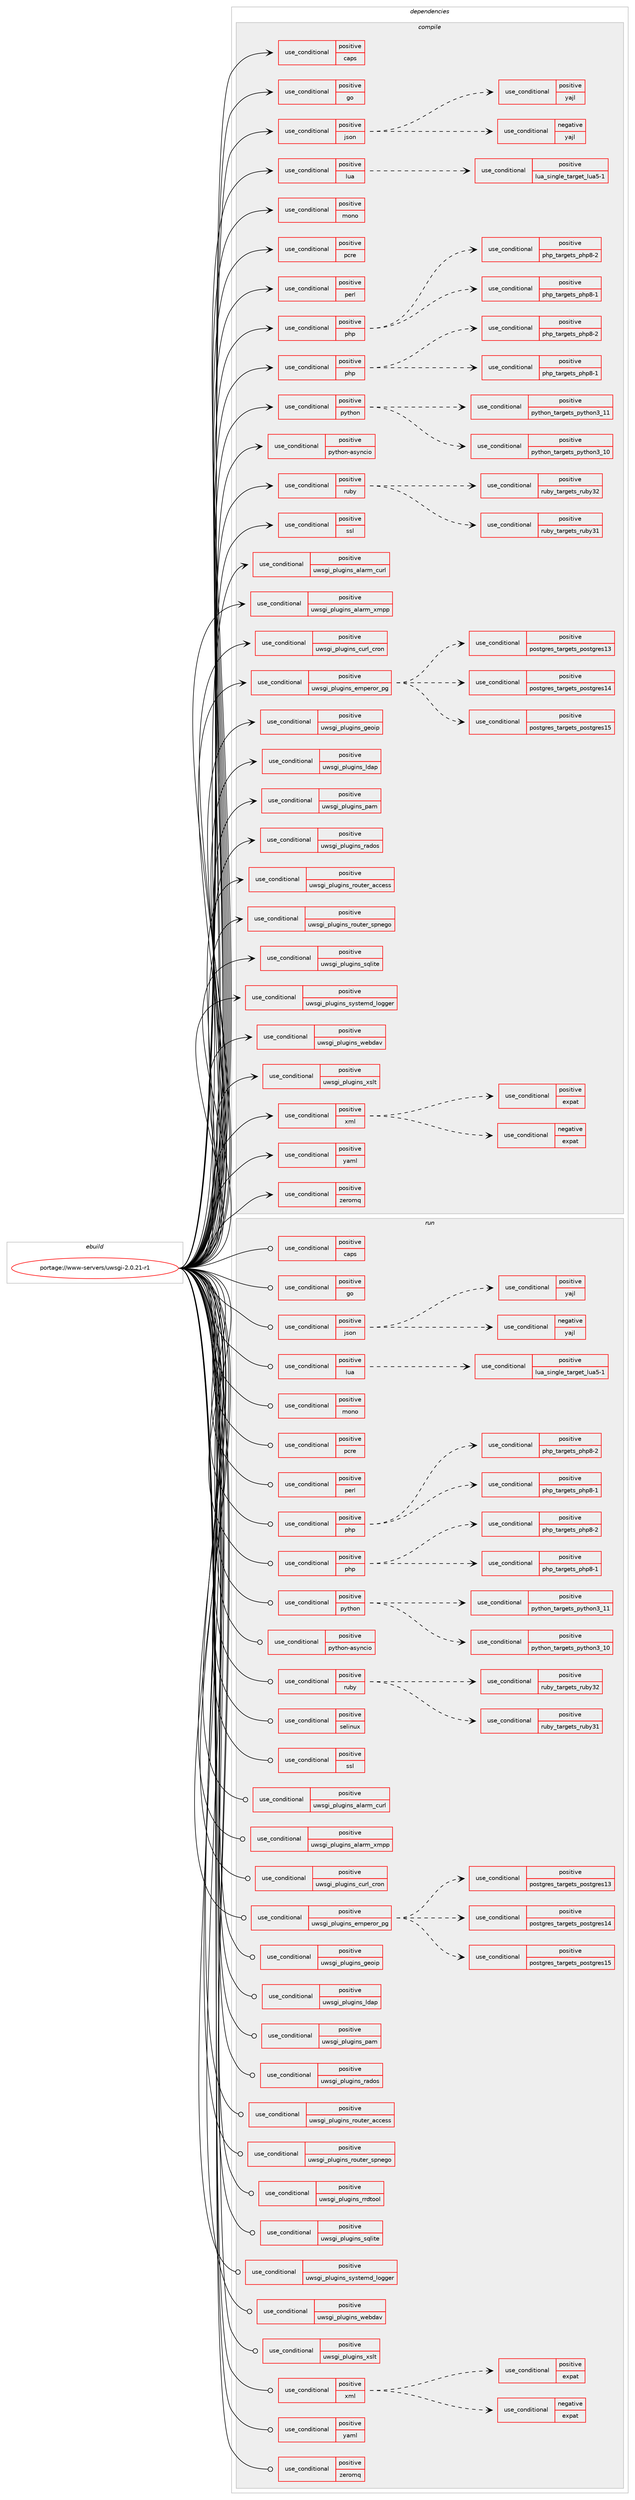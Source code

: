 digraph prolog {

# *************
# Graph options
# *************

newrank=true;
concentrate=true;
compound=true;
graph [rankdir=LR,fontname=Helvetica,fontsize=10,ranksep=1.5];#, ranksep=2.5, nodesep=0.2];
edge  [arrowhead=vee];
node  [fontname=Helvetica,fontsize=10];

# **********
# The ebuild
# **********

subgraph cluster_leftcol {
color=gray;
rank=same;
label=<<i>ebuild</i>>;
id [label="portage://www-servers/uwsgi-2.0.21-r1", color=red, width=4, href="../www-servers/uwsgi-2.0.21-r1.svg"];
}

# ****************
# The dependencies
# ****************

subgraph cluster_midcol {
color=gray;
label=<<i>dependencies</i>>;
subgraph cluster_compile {
fillcolor="#eeeeee";
style=filled;
label=<<i>compile</i>>;
subgraph cond12324 {
dependency17837 [label=<<TABLE BORDER="0" CELLBORDER="1" CELLSPACING="0" CELLPADDING="4"><TR><TD ROWSPAN="3" CELLPADDING="10">use_conditional</TD></TR><TR><TD>positive</TD></TR><TR><TD>caps</TD></TR></TABLE>>, shape=none, color=red];
# *** BEGIN UNKNOWN DEPENDENCY TYPE (TODO) ***
# dependency17837 -> package_dependency(portage://www-servers/uwsgi-2.0.21-r1,install,no,sys-libs,libcap,none,[,,],[],[])
# *** END UNKNOWN DEPENDENCY TYPE (TODO) ***

}
id:e -> dependency17837:w [weight=20,style="solid",arrowhead="vee"];
subgraph cond12325 {
dependency17838 [label=<<TABLE BORDER="0" CELLBORDER="1" CELLSPACING="0" CELLPADDING="4"><TR><TD ROWSPAN="3" CELLPADDING="10">use_conditional</TD></TR><TR><TD>positive</TD></TR><TR><TD>go</TD></TR></TABLE>>, shape=none, color=red];
# *** BEGIN UNKNOWN DEPENDENCY TYPE (TODO) ***
# dependency17838 -> package_dependency(portage://www-servers/uwsgi-2.0.21-r1,install,no,sys-devel,gcc,none,[,,],any_same_slot,[use(enable(go),none)])
# *** END UNKNOWN DEPENDENCY TYPE (TODO) ***

}
id:e -> dependency17838:w [weight=20,style="solid",arrowhead="vee"];
subgraph cond12326 {
dependency17839 [label=<<TABLE BORDER="0" CELLBORDER="1" CELLSPACING="0" CELLPADDING="4"><TR><TD ROWSPAN="3" CELLPADDING="10">use_conditional</TD></TR><TR><TD>positive</TD></TR><TR><TD>json</TD></TR></TABLE>>, shape=none, color=red];
subgraph cond12327 {
dependency17840 [label=<<TABLE BORDER="0" CELLBORDER="1" CELLSPACING="0" CELLPADDING="4"><TR><TD ROWSPAN="3" CELLPADDING="10">use_conditional</TD></TR><TR><TD>negative</TD></TR><TR><TD>yajl</TD></TR></TABLE>>, shape=none, color=red];
# *** BEGIN UNKNOWN DEPENDENCY TYPE (TODO) ***
# dependency17840 -> package_dependency(portage://www-servers/uwsgi-2.0.21-r1,install,no,dev-libs,jansson,none,[,,],any_same_slot,[])
# *** END UNKNOWN DEPENDENCY TYPE (TODO) ***

}
dependency17839:e -> dependency17840:w [weight=20,style="dashed",arrowhead="vee"];
subgraph cond12328 {
dependency17841 [label=<<TABLE BORDER="0" CELLBORDER="1" CELLSPACING="0" CELLPADDING="4"><TR><TD ROWSPAN="3" CELLPADDING="10">use_conditional</TD></TR><TR><TD>positive</TD></TR><TR><TD>yajl</TD></TR></TABLE>>, shape=none, color=red];
# *** BEGIN UNKNOWN DEPENDENCY TYPE (TODO) ***
# dependency17841 -> package_dependency(portage://www-servers/uwsgi-2.0.21-r1,install,no,dev-libs,yajl,none,[,,],[],[])
# *** END UNKNOWN DEPENDENCY TYPE (TODO) ***

}
dependency17839:e -> dependency17841:w [weight=20,style="dashed",arrowhead="vee"];
}
id:e -> dependency17839:w [weight=20,style="solid",arrowhead="vee"];
subgraph cond12329 {
dependency17842 [label=<<TABLE BORDER="0" CELLBORDER="1" CELLSPACING="0" CELLPADDING="4"><TR><TD ROWSPAN="3" CELLPADDING="10">use_conditional</TD></TR><TR><TD>positive</TD></TR><TR><TD>lua</TD></TR></TABLE>>, shape=none, color=red];
subgraph cond12330 {
dependency17843 [label=<<TABLE BORDER="0" CELLBORDER="1" CELLSPACING="0" CELLPADDING="4"><TR><TD ROWSPAN="3" CELLPADDING="10">use_conditional</TD></TR><TR><TD>positive</TD></TR><TR><TD>lua_single_target_lua5-1</TD></TR></TABLE>>, shape=none, color=red];
# *** BEGIN UNKNOWN DEPENDENCY TYPE (TODO) ***
# dependency17843 -> package_dependency(portage://www-servers/uwsgi-2.0.21-r1,install,no,dev-lang,lua,none,[,,],[slot(5.1)],[])
# *** END UNKNOWN DEPENDENCY TYPE (TODO) ***

}
dependency17842:e -> dependency17843:w [weight=20,style="dashed",arrowhead="vee"];
}
id:e -> dependency17842:w [weight=20,style="solid",arrowhead="vee"];
subgraph cond12331 {
dependency17844 [label=<<TABLE BORDER="0" CELLBORDER="1" CELLSPACING="0" CELLPADDING="4"><TR><TD ROWSPAN="3" CELLPADDING="10">use_conditional</TD></TR><TR><TD>positive</TD></TR><TR><TD>mono</TD></TR></TABLE>>, shape=none, color=red];
# *** BEGIN UNKNOWN DEPENDENCY TYPE (TODO) ***
# dependency17844 -> package_dependency(portage://www-servers/uwsgi-2.0.21-r1,install,no,dev-lang,mono,none,[,,],any_same_slot,[])
# *** END UNKNOWN DEPENDENCY TYPE (TODO) ***

}
id:e -> dependency17844:w [weight=20,style="solid",arrowhead="vee"];
subgraph cond12332 {
dependency17845 [label=<<TABLE BORDER="0" CELLBORDER="1" CELLSPACING="0" CELLPADDING="4"><TR><TD ROWSPAN="3" CELLPADDING="10">use_conditional</TD></TR><TR><TD>positive</TD></TR><TR><TD>pcre</TD></TR></TABLE>>, shape=none, color=red];
# *** BEGIN UNKNOWN DEPENDENCY TYPE (TODO) ***
# dependency17845 -> package_dependency(portage://www-servers/uwsgi-2.0.21-r1,install,no,dev-libs,libpcre,none,[,,],[slot(3)],[])
# *** END UNKNOWN DEPENDENCY TYPE (TODO) ***

}
id:e -> dependency17845:w [weight=20,style="solid",arrowhead="vee"];
subgraph cond12333 {
dependency17846 [label=<<TABLE BORDER="0" CELLBORDER="1" CELLSPACING="0" CELLPADDING="4"><TR><TD ROWSPAN="3" CELLPADDING="10">use_conditional</TD></TR><TR><TD>positive</TD></TR><TR><TD>perl</TD></TR></TABLE>>, shape=none, color=red];
# *** BEGIN UNKNOWN DEPENDENCY TYPE (TODO) ***
# dependency17846 -> package_dependency(portage://www-servers/uwsgi-2.0.21-r1,install,no,dev-lang,perl,none,[,,],any_same_slot,[])
# *** END UNKNOWN DEPENDENCY TYPE (TODO) ***

}
id:e -> dependency17846:w [weight=20,style="solid",arrowhead="vee"];
subgraph cond12334 {
dependency17847 [label=<<TABLE BORDER="0" CELLBORDER="1" CELLSPACING="0" CELLPADDING="4"><TR><TD ROWSPAN="3" CELLPADDING="10">use_conditional</TD></TR><TR><TD>positive</TD></TR><TR><TD>php</TD></TR></TABLE>>, shape=none, color=red];
subgraph cond12335 {
dependency17848 [label=<<TABLE BORDER="0" CELLBORDER="1" CELLSPACING="0" CELLPADDING="4"><TR><TD ROWSPAN="3" CELLPADDING="10">use_conditional</TD></TR><TR><TD>positive</TD></TR><TR><TD>php_targets_php8-1</TD></TR></TABLE>>, shape=none, color=red];
# *** BEGIN UNKNOWN DEPENDENCY TYPE (TODO) ***
# dependency17848 -> package_dependency(portage://www-servers/uwsgi-2.0.21-r1,install,no,dev-lang,php,none,[,,],[slot(8.1)],[])
# *** END UNKNOWN DEPENDENCY TYPE (TODO) ***

}
dependency17847:e -> dependency17848:w [weight=20,style="dashed",arrowhead="vee"];
subgraph cond12336 {
dependency17849 [label=<<TABLE BORDER="0" CELLBORDER="1" CELLSPACING="0" CELLPADDING="4"><TR><TD ROWSPAN="3" CELLPADDING="10">use_conditional</TD></TR><TR><TD>positive</TD></TR><TR><TD>php_targets_php8-2</TD></TR></TABLE>>, shape=none, color=red];
# *** BEGIN UNKNOWN DEPENDENCY TYPE (TODO) ***
# dependency17849 -> package_dependency(portage://www-servers/uwsgi-2.0.21-r1,install,no,dev-lang,php,none,[,,],[slot(8.2)],[])
# *** END UNKNOWN DEPENDENCY TYPE (TODO) ***

}
dependency17847:e -> dependency17849:w [weight=20,style="dashed",arrowhead="vee"];
}
id:e -> dependency17847:w [weight=20,style="solid",arrowhead="vee"];
subgraph cond12337 {
dependency17850 [label=<<TABLE BORDER="0" CELLBORDER="1" CELLSPACING="0" CELLPADDING="4"><TR><TD ROWSPAN="3" CELLPADDING="10">use_conditional</TD></TR><TR><TD>positive</TD></TR><TR><TD>php</TD></TR></TABLE>>, shape=none, color=red];
subgraph cond12338 {
dependency17851 [label=<<TABLE BORDER="0" CELLBORDER="1" CELLSPACING="0" CELLPADDING="4"><TR><TD ROWSPAN="3" CELLPADDING="10">use_conditional</TD></TR><TR><TD>positive</TD></TR><TR><TD>php_targets_php8-1</TD></TR></TABLE>>, shape=none, color=red];
# *** BEGIN UNKNOWN DEPENDENCY TYPE (TODO) ***
# dependency17851 -> package_dependency(portage://www-servers/uwsgi-2.0.21-r1,install,no,dev-lang,php,none,[,,],[slot(8.1)],[use(enable(embed),none)])
# *** END UNKNOWN DEPENDENCY TYPE (TODO) ***

}
dependency17850:e -> dependency17851:w [weight=20,style="dashed",arrowhead="vee"];
subgraph cond12339 {
dependency17852 [label=<<TABLE BORDER="0" CELLBORDER="1" CELLSPACING="0" CELLPADDING="4"><TR><TD ROWSPAN="3" CELLPADDING="10">use_conditional</TD></TR><TR><TD>positive</TD></TR><TR><TD>php_targets_php8-2</TD></TR></TABLE>>, shape=none, color=red];
# *** BEGIN UNKNOWN DEPENDENCY TYPE (TODO) ***
# dependency17852 -> package_dependency(portage://www-servers/uwsgi-2.0.21-r1,install,no,dev-lang,php,none,[,,],[slot(8.2)],[use(enable(embed),none)])
# *** END UNKNOWN DEPENDENCY TYPE (TODO) ***

}
dependency17850:e -> dependency17852:w [weight=20,style="dashed",arrowhead="vee"];
}
id:e -> dependency17850:w [weight=20,style="solid",arrowhead="vee"];
subgraph cond12340 {
dependency17853 [label=<<TABLE BORDER="0" CELLBORDER="1" CELLSPACING="0" CELLPADDING="4"><TR><TD ROWSPAN="3" CELLPADDING="10">use_conditional</TD></TR><TR><TD>positive</TD></TR><TR><TD>python</TD></TR></TABLE>>, shape=none, color=red];
subgraph cond12341 {
dependency17854 [label=<<TABLE BORDER="0" CELLBORDER="1" CELLSPACING="0" CELLPADDING="4"><TR><TD ROWSPAN="3" CELLPADDING="10">use_conditional</TD></TR><TR><TD>positive</TD></TR><TR><TD>python_targets_python3_10</TD></TR></TABLE>>, shape=none, color=red];
# *** BEGIN UNKNOWN DEPENDENCY TYPE (TODO) ***
# dependency17854 -> package_dependency(portage://www-servers/uwsgi-2.0.21-r1,install,no,dev-lang,python,none,[,,],[slot(3.10)],[use(enable(threads),positive)])
# *** END UNKNOWN DEPENDENCY TYPE (TODO) ***

}
dependency17853:e -> dependency17854:w [weight=20,style="dashed",arrowhead="vee"];
subgraph cond12342 {
dependency17855 [label=<<TABLE BORDER="0" CELLBORDER="1" CELLSPACING="0" CELLPADDING="4"><TR><TD ROWSPAN="3" CELLPADDING="10">use_conditional</TD></TR><TR><TD>positive</TD></TR><TR><TD>python_targets_python3_11</TD></TR></TABLE>>, shape=none, color=red];
# *** BEGIN UNKNOWN DEPENDENCY TYPE (TODO) ***
# dependency17855 -> package_dependency(portage://www-servers/uwsgi-2.0.21-r1,install,no,dev-lang,python,none,[,,],[slot(3.11)],[use(enable(threads),positive)])
# *** END UNKNOWN DEPENDENCY TYPE (TODO) ***

}
dependency17853:e -> dependency17855:w [weight=20,style="dashed",arrowhead="vee"];
}
id:e -> dependency17853:w [weight=20,style="solid",arrowhead="vee"];
subgraph cond12343 {
dependency17856 [label=<<TABLE BORDER="0" CELLBORDER="1" CELLSPACING="0" CELLPADDING="4"><TR><TD ROWSPAN="3" CELLPADDING="10">use_conditional</TD></TR><TR><TD>positive</TD></TR><TR><TD>python-asyncio</TD></TR></TABLE>>, shape=none, color=red];
# *** BEGIN UNKNOWN DEPENDENCY TYPE (TODO) ***
# dependency17856 -> package_dependency(portage://www-servers/uwsgi-2.0.21-r1,install,no,dev-python,greenlet,none,[,,],[],[use(optenable(python_targets_python3_10),negative),use(optenable(python_targets_python3_11),negative)])
# *** END UNKNOWN DEPENDENCY TYPE (TODO) ***

}
id:e -> dependency17856:w [weight=20,style="solid",arrowhead="vee"];
subgraph cond12344 {
dependency17857 [label=<<TABLE BORDER="0" CELLBORDER="1" CELLSPACING="0" CELLPADDING="4"><TR><TD ROWSPAN="3" CELLPADDING="10">use_conditional</TD></TR><TR><TD>positive</TD></TR><TR><TD>ruby</TD></TR></TABLE>>, shape=none, color=red];
subgraph cond12345 {
dependency17858 [label=<<TABLE BORDER="0" CELLBORDER="1" CELLSPACING="0" CELLPADDING="4"><TR><TD ROWSPAN="3" CELLPADDING="10">use_conditional</TD></TR><TR><TD>positive</TD></TR><TR><TD>ruby_targets_ruby31</TD></TR></TABLE>>, shape=none, color=red];
# *** BEGIN UNKNOWN DEPENDENCY TYPE (TODO) ***
# dependency17858 -> package_dependency(portage://www-servers/uwsgi-2.0.21-r1,install,no,dev-lang,ruby,none,[,,],[slot(3.1)],[])
# *** END UNKNOWN DEPENDENCY TYPE (TODO) ***

}
dependency17857:e -> dependency17858:w [weight=20,style="dashed",arrowhead="vee"];
subgraph cond12346 {
dependency17859 [label=<<TABLE BORDER="0" CELLBORDER="1" CELLSPACING="0" CELLPADDING="4"><TR><TD ROWSPAN="3" CELLPADDING="10">use_conditional</TD></TR><TR><TD>positive</TD></TR><TR><TD>ruby_targets_ruby32</TD></TR></TABLE>>, shape=none, color=red];
# *** BEGIN UNKNOWN DEPENDENCY TYPE (TODO) ***
# dependency17859 -> package_dependency(portage://www-servers/uwsgi-2.0.21-r1,install,no,dev-lang,ruby,none,[,,],[slot(3.2)],[])
# *** END UNKNOWN DEPENDENCY TYPE (TODO) ***

}
dependency17857:e -> dependency17859:w [weight=20,style="dashed",arrowhead="vee"];
}
id:e -> dependency17857:w [weight=20,style="solid",arrowhead="vee"];
subgraph cond12347 {
dependency17860 [label=<<TABLE BORDER="0" CELLBORDER="1" CELLSPACING="0" CELLPADDING="4"><TR><TD ROWSPAN="3" CELLPADDING="10">use_conditional</TD></TR><TR><TD>positive</TD></TR><TR><TD>ssl</TD></TR></TABLE>>, shape=none, color=red];
# *** BEGIN UNKNOWN DEPENDENCY TYPE (TODO) ***
# dependency17860 -> package_dependency(portage://www-servers/uwsgi-2.0.21-r1,install,no,dev-libs,openssl,none,[,,],any_same_slot,[])
# *** END UNKNOWN DEPENDENCY TYPE (TODO) ***

}
id:e -> dependency17860:w [weight=20,style="solid",arrowhead="vee"];
subgraph cond12348 {
dependency17861 [label=<<TABLE BORDER="0" CELLBORDER="1" CELLSPACING="0" CELLPADDING="4"><TR><TD ROWSPAN="3" CELLPADDING="10">use_conditional</TD></TR><TR><TD>positive</TD></TR><TR><TD>uwsgi_plugins_alarm_curl</TD></TR></TABLE>>, shape=none, color=red];
# *** BEGIN UNKNOWN DEPENDENCY TYPE (TODO) ***
# dependency17861 -> package_dependency(portage://www-servers/uwsgi-2.0.21-r1,install,no,net-misc,curl,none,[,,],[],[])
# *** END UNKNOWN DEPENDENCY TYPE (TODO) ***

}
id:e -> dependency17861:w [weight=20,style="solid",arrowhead="vee"];
subgraph cond12349 {
dependency17862 [label=<<TABLE BORDER="0" CELLBORDER="1" CELLSPACING="0" CELLPADDING="4"><TR><TD ROWSPAN="3" CELLPADDING="10">use_conditional</TD></TR><TR><TD>positive</TD></TR><TR><TD>uwsgi_plugins_alarm_xmpp</TD></TR></TABLE>>, shape=none, color=red];
# *** BEGIN UNKNOWN DEPENDENCY TYPE (TODO) ***
# dependency17862 -> package_dependency(portage://www-servers/uwsgi-2.0.21-r1,install,no,net-libs,gloox,none,[,,],[],[])
# *** END UNKNOWN DEPENDENCY TYPE (TODO) ***

}
id:e -> dependency17862:w [weight=20,style="solid",arrowhead="vee"];
subgraph cond12350 {
dependency17863 [label=<<TABLE BORDER="0" CELLBORDER="1" CELLSPACING="0" CELLPADDING="4"><TR><TD ROWSPAN="3" CELLPADDING="10">use_conditional</TD></TR><TR><TD>positive</TD></TR><TR><TD>uwsgi_plugins_curl_cron</TD></TR></TABLE>>, shape=none, color=red];
# *** BEGIN UNKNOWN DEPENDENCY TYPE (TODO) ***
# dependency17863 -> package_dependency(portage://www-servers/uwsgi-2.0.21-r1,install,no,net-misc,curl,none,[,,],[],[])
# *** END UNKNOWN DEPENDENCY TYPE (TODO) ***

}
id:e -> dependency17863:w [weight=20,style="solid",arrowhead="vee"];
subgraph cond12351 {
dependency17864 [label=<<TABLE BORDER="0" CELLBORDER="1" CELLSPACING="0" CELLPADDING="4"><TR><TD ROWSPAN="3" CELLPADDING="10">use_conditional</TD></TR><TR><TD>positive</TD></TR><TR><TD>uwsgi_plugins_emperor_pg</TD></TR></TABLE>>, shape=none, color=red];
subgraph cond12352 {
dependency17865 [label=<<TABLE BORDER="0" CELLBORDER="1" CELLSPACING="0" CELLPADDING="4"><TR><TD ROWSPAN="3" CELLPADDING="10">use_conditional</TD></TR><TR><TD>positive</TD></TR><TR><TD>postgres_targets_postgres15</TD></TR></TABLE>>, shape=none, color=red];
# *** BEGIN UNKNOWN DEPENDENCY TYPE (TODO) ***
# dependency17865 -> package_dependency(portage://www-servers/uwsgi-2.0.21-r1,install,no,dev-db,postgresql,none,[,,],[slot(15),equal],[])
# *** END UNKNOWN DEPENDENCY TYPE (TODO) ***

}
dependency17864:e -> dependency17865:w [weight=20,style="dashed",arrowhead="vee"];
subgraph cond12353 {
dependency17866 [label=<<TABLE BORDER="0" CELLBORDER="1" CELLSPACING="0" CELLPADDING="4"><TR><TD ROWSPAN="3" CELLPADDING="10">use_conditional</TD></TR><TR><TD>positive</TD></TR><TR><TD>postgres_targets_postgres14</TD></TR></TABLE>>, shape=none, color=red];
# *** BEGIN UNKNOWN DEPENDENCY TYPE (TODO) ***
# dependency17866 -> package_dependency(portage://www-servers/uwsgi-2.0.21-r1,install,no,dev-db,postgresql,none,[,,],[slot(14),equal],[])
# *** END UNKNOWN DEPENDENCY TYPE (TODO) ***

}
dependency17864:e -> dependency17866:w [weight=20,style="dashed",arrowhead="vee"];
subgraph cond12354 {
dependency17867 [label=<<TABLE BORDER="0" CELLBORDER="1" CELLSPACING="0" CELLPADDING="4"><TR><TD ROWSPAN="3" CELLPADDING="10">use_conditional</TD></TR><TR><TD>positive</TD></TR><TR><TD>postgres_targets_postgres13</TD></TR></TABLE>>, shape=none, color=red];
# *** BEGIN UNKNOWN DEPENDENCY TYPE (TODO) ***
# dependency17867 -> package_dependency(portage://www-servers/uwsgi-2.0.21-r1,install,no,dev-db,postgresql,none,[,,],[slot(13),equal],[])
# *** END UNKNOWN DEPENDENCY TYPE (TODO) ***

}
dependency17864:e -> dependency17867:w [weight=20,style="dashed",arrowhead="vee"];
}
id:e -> dependency17864:w [weight=20,style="solid",arrowhead="vee"];
subgraph cond12355 {
dependency17868 [label=<<TABLE BORDER="0" CELLBORDER="1" CELLSPACING="0" CELLPADDING="4"><TR><TD ROWSPAN="3" CELLPADDING="10">use_conditional</TD></TR><TR><TD>positive</TD></TR><TR><TD>uwsgi_plugins_geoip</TD></TR></TABLE>>, shape=none, color=red];
# *** BEGIN UNKNOWN DEPENDENCY TYPE (TODO) ***
# dependency17868 -> package_dependency(portage://www-servers/uwsgi-2.0.21-r1,install,no,dev-libs,geoip,none,[,,],[],[])
# *** END UNKNOWN DEPENDENCY TYPE (TODO) ***

}
id:e -> dependency17868:w [weight=20,style="solid",arrowhead="vee"];
subgraph cond12356 {
dependency17869 [label=<<TABLE BORDER="0" CELLBORDER="1" CELLSPACING="0" CELLPADDING="4"><TR><TD ROWSPAN="3" CELLPADDING="10">use_conditional</TD></TR><TR><TD>positive</TD></TR><TR><TD>uwsgi_plugins_ldap</TD></TR></TABLE>>, shape=none, color=red];
# *** BEGIN UNKNOWN DEPENDENCY TYPE (TODO) ***
# dependency17869 -> package_dependency(portage://www-servers/uwsgi-2.0.21-r1,install,no,net-nds,openldap,none,[,,],any_same_slot,[])
# *** END UNKNOWN DEPENDENCY TYPE (TODO) ***

}
id:e -> dependency17869:w [weight=20,style="solid",arrowhead="vee"];
subgraph cond12357 {
dependency17870 [label=<<TABLE BORDER="0" CELLBORDER="1" CELLSPACING="0" CELLPADDING="4"><TR><TD ROWSPAN="3" CELLPADDING="10">use_conditional</TD></TR><TR><TD>positive</TD></TR><TR><TD>uwsgi_plugins_pam</TD></TR></TABLE>>, shape=none, color=red];
# *** BEGIN UNKNOWN DEPENDENCY TYPE (TODO) ***
# dependency17870 -> package_dependency(portage://www-servers/uwsgi-2.0.21-r1,install,no,sys-libs,pam,none,[,,],[],[])
# *** END UNKNOWN DEPENDENCY TYPE (TODO) ***

}
id:e -> dependency17870:w [weight=20,style="solid",arrowhead="vee"];
subgraph cond12358 {
dependency17871 [label=<<TABLE BORDER="0" CELLBORDER="1" CELLSPACING="0" CELLPADDING="4"><TR><TD ROWSPAN="3" CELLPADDING="10">use_conditional</TD></TR><TR><TD>positive</TD></TR><TR><TD>uwsgi_plugins_rados</TD></TR></TABLE>>, shape=none, color=red];
# *** BEGIN UNKNOWN DEPENDENCY TYPE (TODO) ***
# dependency17871 -> package_dependency(portage://www-servers/uwsgi-2.0.21-r1,install,no,sys-cluster,ceph,none,[,,],[],[])
# *** END UNKNOWN DEPENDENCY TYPE (TODO) ***

}
id:e -> dependency17871:w [weight=20,style="solid",arrowhead="vee"];
subgraph cond12359 {
dependency17872 [label=<<TABLE BORDER="0" CELLBORDER="1" CELLSPACING="0" CELLPADDING="4"><TR><TD ROWSPAN="3" CELLPADDING="10">use_conditional</TD></TR><TR><TD>positive</TD></TR><TR><TD>uwsgi_plugins_router_access</TD></TR></TABLE>>, shape=none, color=red];
# *** BEGIN UNKNOWN DEPENDENCY TYPE (TODO) ***
# dependency17872 -> package_dependency(portage://www-servers/uwsgi-2.0.21-r1,install,no,sys-apps,tcp-wrappers,none,[,,],[],[])
# *** END UNKNOWN DEPENDENCY TYPE (TODO) ***

}
id:e -> dependency17872:w [weight=20,style="solid",arrowhead="vee"];
subgraph cond12360 {
dependency17873 [label=<<TABLE BORDER="0" CELLBORDER="1" CELLSPACING="0" CELLPADDING="4"><TR><TD ROWSPAN="3" CELLPADDING="10">use_conditional</TD></TR><TR><TD>positive</TD></TR><TR><TD>uwsgi_plugins_router_spnego</TD></TR></TABLE>>, shape=none, color=red];
# *** BEGIN UNKNOWN DEPENDENCY TYPE (TODO) ***
# dependency17873 -> package_dependency(portage://www-servers/uwsgi-2.0.21-r1,install,no,virtual,krb5,none,[,,],[],[])
# *** END UNKNOWN DEPENDENCY TYPE (TODO) ***

}
id:e -> dependency17873:w [weight=20,style="solid",arrowhead="vee"];
subgraph cond12361 {
dependency17874 [label=<<TABLE BORDER="0" CELLBORDER="1" CELLSPACING="0" CELLPADDING="4"><TR><TD ROWSPAN="3" CELLPADDING="10">use_conditional</TD></TR><TR><TD>positive</TD></TR><TR><TD>uwsgi_plugins_sqlite</TD></TR></TABLE>>, shape=none, color=red];
# *** BEGIN UNKNOWN DEPENDENCY TYPE (TODO) ***
# dependency17874 -> package_dependency(portage://www-servers/uwsgi-2.0.21-r1,install,no,dev-db,sqlite,none,[,,],[slot(3)],[])
# *** END UNKNOWN DEPENDENCY TYPE (TODO) ***

}
id:e -> dependency17874:w [weight=20,style="solid",arrowhead="vee"];
subgraph cond12362 {
dependency17875 [label=<<TABLE BORDER="0" CELLBORDER="1" CELLSPACING="0" CELLPADDING="4"><TR><TD ROWSPAN="3" CELLPADDING="10">use_conditional</TD></TR><TR><TD>positive</TD></TR><TR><TD>uwsgi_plugins_systemd_logger</TD></TR></TABLE>>, shape=none, color=red];
# *** BEGIN UNKNOWN DEPENDENCY TYPE (TODO) ***
# dependency17875 -> package_dependency(portage://www-servers/uwsgi-2.0.21-r1,install,no,sys-apps,systemd,none,[,,],[],[])
# *** END UNKNOWN DEPENDENCY TYPE (TODO) ***

}
id:e -> dependency17875:w [weight=20,style="solid",arrowhead="vee"];
subgraph cond12363 {
dependency17876 [label=<<TABLE BORDER="0" CELLBORDER="1" CELLSPACING="0" CELLPADDING="4"><TR><TD ROWSPAN="3" CELLPADDING="10">use_conditional</TD></TR><TR><TD>positive</TD></TR><TR><TD>uwsgi_plugins_webdav</TD></TR></TABLE>>, shape=none, color=red];
# *** BEGIN UNKNOWN DEPENDENCY TYPE (TODO) ***
# dependency17876 -> package_dependency(portage://www-servers/uwsgi-2.0.21-r1,install,no,dev-libs,libxml2,none,[,,],[],[])
# *** END UNKNOWN DEPENDENCY TYPE (TODO) ***

}
id:e -> dependency17876:w [weight=20,style="solid",arrowhead="vee"];
subgraph cond12364 {
dependency17877 [label=<<TABLE BORDER="0" CELLBORDER="1" CELLSPACING="0" CELLPADDING="4"><TR><TD ROWSPAN="3" CELLPADDING="10">use_conditional</TD></TR><TR><TD>positive</TD></TR><TR><TD>uwsgi_plugins_xslt</TD></TR></TABLE>>, shape=none, color=red];
# *** BEGIN UNKNOWN DEPENDENCY TYPE (TODO) ***
# dependency17877 -> package_dependency(portage://www-servers/uwsgi-2.0.21-r1,install,no,dev-libs,libxslt,none,[,,],[],[])
# *** END UNKNOWN DEPENDENCY TYPE (TODO) ***

}
id:e -> dependency17877:w [weight=20,style="solid",arrowhead="vee"];
subgraph cond12365 {
dependency17878 [label=<<TABLE BORDER="0" CELLBORDER="1" CELLSPACING="0" CELLPADDING="4"><TR><TD ROWSPAN="3" CELLPADDING="10">use_conditional</TD></TR><TR><TD>positive</TD></TR><TR><TD>xml</TD></TR></TABLE>>, shape=none, color=red];
subgraph cond12366 {
dependency17879 [label=<<TABLE BORDER="0" CELLBORDER="1" CELLSPACING="0" CELLPADDING="4"><TR><TD ROWSPAN="3" CELLPADDING="10">use_conditional</TD></TR><TR><TD>negative</TD></TR><TR><TD>expat</TD></TR></TABLE>>, shape=none, color=red];
# *** BEGIN UNKNOWN DEPENDENCY TYPE (TODO) ***
# dependency17879 -> package_dependency(portage://www-servers/uwsgi-2.0.21-r1,install,no,dev-libs,libxml2,none,[,,],[],[])
# *** END UNKNOWN DEPENDENCY TYPE (TODO) ***

}
dependency17878:e -> dependency17879:w [weight=20,style="dashed",arrowhead="vee"];
subgraph cond12367 {
dependency17880 [label=<<TABLE BORDER="0" CELLBORDER="1" CELLSPACING="0" CELLPADDING="4"><TR><TD ROWSPAN="3" CELLPADDING="10">use_conditional</TD></TR><TR><TD>positive</TD></TR><TR><TD>expat</TD></TR></TABLE>>, shape=none, color=red];
# *** BEGIN UNKNOWN DEPENDENCY TYPE (TODO) ***
# dependency17880 -> package_dependency(portage://www-servers/uwsgi-2.0.21-r1,install,no,dev-libs,expat,none,[,,],[],[])
# *** END UNKNOWN DEPENDENCY TYPE (TODO) ***

}
dependency17878:e -> dependency17880:w [weight=20,style="dashed",arrowhead="vee"];
}
id:e -> dependency17878:w [weight=20,style="solid",arrowhead="vee"];
subgraph cond12368 {
dependency17881 [label=<<TABLE BORDER="0" CELLBORDER="1" CELLSPACING="0" CELLPADDING="4"><TR><TD ROWSPAN="3" CELLPADDING="10">use_conditional</TD></TR><TR><TD>positive</TD></TR><TR><TD>yaml</TD></TR></TABLE>>, shape=none, color=red];
# *** BEGIN UNKNOWN DEPENDENCY TYPE (TODO) ***
# dependency17881 -> package_dependency(portage://www-servers/uwsgi-2.0.21-r1,install,no,dev-libs,libyaml,none,[,,],[],[])
# *** END UNKNOWN DEPENDENCY TYPE (TODO) ***

}
id:e -> dependency17881:w [weight=20,style="solid",arrowhead="vee"];
subgraph cond12369 {
dependency17882 [label=<<TABLE BORDER="0" CELLBORDER="1" CELLSPACING="0" CELLPADDING="4"><TR><TD ROWSPAN="3" CELLPADDING="10">use_conditional</TD></TR><TR><TD>positive</TD></TR><TR><TD>zeromq</TD></TR></TABLE>>, shape=none, color=red];
# *** BEGIN UNKNOWN DEPENDENCY TYPE (TODO) ***
# dependency17882 -> package_dependency(portage://www-servers/uwsgi-2.0.21-r1,install,no,net-libs,zeromq,none,[,,],[],[])
# *** END UNKNOWN DEPENDENCY TYPE (TODO) ***

# *** BEGIN UNKNOWN DEPENDENCY TYPE (TODO) ***
# dependency17882 -> package_dependency(portage://www-servers/uwsgi-2.0.21-r1,install,no,sys-apps,util-linux,none,[,,],[],[])
# *** END UNKNOWN DEPENDENCY TYPE (TODO) ***

}
id:e -> dependency17882:w [weight=20,style="solid",arrowhead="vee"];
# *** BEGIN UNKNOWN DEPENDENCY TYPE (TODO) ***
# id -> package_dependency(portage://www-servers/uwsgi-2.0.21-r1,install,no,sys-libs,zlib,none,[,,],[],[])
# *** END UNKNOWN DEPENDENCY TYPE (TODO) ***

# *** BEGIN UNKNOWN DEPENDENCY TYPE (TODO) ***
# id -> package_dependency(portage://www-servers/uwsgi-2.0.21-r1,install,no,virtual,libcrypt,none,[,,],any_same_slot,[])
# *** END UNKNOWN DEPENDENCY TYPE (TODO) ***

}
subgraph cluster_compileandrun {
fillcolor="#eeeeee";
style=filled;
label=<<i>compile and run</i>>;
}
subgraph cluster_run {
fillcolor="#eeeeee";
style=filled;
label=<<i>run</i>>;
subgraph cond12370 {
dependency17883 [label=<<TABLE BORDER="0" CELLBORDER="1" CELLSPACING="0" CELLPADDING="4"><TR><TD ROWSPAN="3" CELLPADDING="10">use_conditional</TD></TR><TR><TD>positive</TD></TR><TR><TD>caps</TD></TR></TABLE>>, shape=none, color=red];
# *** BEGIN UNKNOWN DEPENDENCY TYPE (TODO) ***
# dependency17883 -> package_dependency(portage://www-servers/uwsgi-2.0.21-r1,run,no,sys-libs,libcap,none,[,,],[],[])
# *** END UNKNOWN DEPENDENCY TYPE (TODO) ***

}
id:e -> dependency17883:w [weight=20,style="solid",arrowhead="odot"];
subgraph cond12371 {
dependency17884 [label=<<TABLE BORDER="0" CELLBORDER="1" CELLSPACING="0" CELLPADDING="4"><TR><TD ROWSPAN="3" CELLPADDING="10">use_conditional</TD></TR><TR><TD>positive</TD></TR><TR><TD>go</TD></TR></TABLE>>, shape=none, color=red];
# *** BEGIN UNKNOWN DEPENDENCY TYPE (TODO) ***
# dependency17884 -> package_dependency(portage://www-servers/uwsgi-2.0.21-r1,run,no,sys-devel,gcc,none,[,,],any_same_slot,[use(enable(go),none)])
# *** END UNKNOWN DEPENDENCY TYPE (TODO) ***

}
id:e -> dependency17884:w [weight=20,style="solid",arrowhead="odot"];
subgraph cond12372 {
dependency17885 [label=<<TABLE BORDER="0" CELLBORDER="1" CELLSPACING="0" CELLPADDING="4"><TR><TD ROWSPAN="3" CELLPADDING="10">use_conditional</TD></TR><TR><TD>positive</TD></TR><TR><TD>json</TD></TR></TABLE>>, shape=none, color=red];
subgraph cond12373 {
dependency17886 [label=<<TABLE BORDER="0" CELLBORDER="1" CELLSPACING="0" CELLPADDING="4"><TR><TD ROWSPAN="3" CELLPADDING="10">use_conditional</TD></TR><TR><TD>negative</TD></TR><TR><TD>yajl</TD></TR></TABLE>>, shape=none, color=red];
# *** BEGIN UNKNOWN DEPENDENCY TYPE (TODO) ***
# dependency17886 -> package_dependency(portage://www-servers/uwsgi-2.0.21-r1,run,no,dev-libs,jansson,none,[,,],any_same_slot,[])
# *** END UNKNOWN DEPENDENCY TYPE (TODO) ***

}
dependency17885:e -> dependency17886:w [weight=20,style="dashed",arrowhead="vee"];
subgraph cond12374 {
dependency17887 [label=<<TABLE BORDER="0" CELLBORDER="1" CELLSPACING="0" CELLPADDING="4"><TR><TD ROWSPAN="3" CELLPADDING="10">use_conditional</TD></TR><TR><TD>positive</TD></TR><TR><TD>yajl</TD></TR></TABLE>>, shape=none, color=red];
# *** BEGIN UNKNOWN DEPENDENCY TYPE (TODO) ***
# dependency17887 -> package_dependency(portage://www-servers/uwsgi-2.0.21-r1,run,no,dev-libs,yajl,none,[,,],[],[])
# *** END UNKNOWN DEPENDENCY TYPE (TODO) ***

}
dependency17885:e -> dependency17887:w [weight=20,style="dashed",arrowhead="vee"];
}
id:e -> dependency17885:w [weight=20,style="solid",arrowhead="odot"];
subgraph cond12375 {
dependency17888 [label=<<TABLE BORDER="0" CELLBORDER="1" CELLSPACING="0" CELLPADDING="4"><TR><TD ROWSPAN="3" CELLPADDING="10">use_conditional</TD></TR><TR><TD>positive</TD></TR><TR><TD>lua</TD></TR></TABLE>>, shape=none, color=red];
subgraph cond12376 {
dependency17889 [label=<<TABLE BORDER="0" CELLBORDER="1" CELLSPACING="0" CELLPADDING="4"><TR><TD ROWSPAN="3" CELLPADDING="10">use_conditional</TD></TR><TR><TD>positive</TD></TR><TR><TD>lua_single_target_lua5-1</TD></TR></TABLE>>, shape=none, color=red];
# *** BEGIN UNKNOWN DEPENDENCY TYPE (TODO) ***
# dependency17889 -> package_dependency(portage://www-servers/uwsgi-2.0.21-r1,run,no,dev-lang,lua,none,[,,],[slot(5.1)],[])
# *** END UNKNOWN DEPENDENCY TYPE (TODO) ***

}
dependency17888:e -> dependency17889:w [weight=20,style="dashed",arrowhead="vee"];
}
id:e -> dependency17888:w [weight=20,style="solid",arrowhead="odot"];
subgraph cond12377 {
dependency17890 [label=<<TABLE BORDER="0" CELLBORDER="1" CELLSPACING="0" CELLPADDING="4"><TR><TD ROWSPAN="3" CELLPADDING="10">use_conditional</TD></TR><TR><TD>positive</TD></TR><TR><TD>mono</TD></TR></TABLE>>, shape=none, color=red];
# *** BEGIN UNKNOWN DEPENDENCY TYPE (TODO) ***
# dependency17890 -> package_dependency(portage://www-servers/uwsgi-2.0.21-r1,run,no,dev-lang,mono,none,[,,],any_same_slot,[])
# *** END UNKNOWN DEPENDENCY TYPE (TODO) ***

}
id:e -> dependency17890:w [weight=20,style="solid",arrowhead="odot"];
subgraph cond12378 {
dependency17891 [label=<<TABLE BORDER="0" CELLBORDER="1" CELLSPACING="0" CELLPADDING="4"><TR><TD ROWSPAN="3" CELLPADDING="10">use_conditional</TD></TR><TR><TD>positive</TD></TR><TR><TD>pcre</TD></TR></TABLE>>, shape=none, color=red];
# *** BEGIN UNKNOWN DEPENDENCY TYPE (TODO) ***
# dependency17891 -> package_dependency(portage://www-servers/uwsgi-2.0.21-r1,run,no,dev-libs,libpcre,none,[,,],[slot(3)],[])
# *** END UNKNOWN DEPENDENCY TYPE (TODO) ***

}
id:e -> dependency17891:w [weight=20,style="solid",arrowhead="odot"];
subgraph cond12379 {
dependency17892 [label=<<TABLE BORDER="0" CELLBORDER="1" CELLSPACING="0" CELLPADDING="4"><TR><TD ROWSPAN="3" CELLPADDING="10">use_conditional</TD></TR><TR><TD>positive</TD></TR><TR><TD>perl</TD></TR></TABLE>>, shape=none, color=red];
# *** BEGIN UNKNOWN DEPENDENCY TYPE (TODO) ***
# dependency17892 -> package_dependency(portage://www-servers/uwsgi-2.0.21-r1,run,no,dev-lang,perl,none,[,,],any_same_slot,[])
# *** END UNKNOWN DEPENDENCY TYPE (TODO) ***

}
id:e -> dependency17892:w [weight=20,style="solid",arrowhead="odot"];
subgraph cond12380 {
dependency17893 [label=<<TABLE BORDER="0" CELLBORDER="1" CELLSPACING="0" CELLPADDING="4"><TR><TD ROWSPAN="3" CELLPADDING="10">use_conditional</TD></TR><TR><TD>positive</TD></TR><TR><TD>php</TD></TR></TABLE>>, shape=none, color=red];
subgraph cond12381 {
dependency17894 [label=<<TABLE BORDER="0" CELLBORDER="1" CELLSPACING="0" CELLPADDING="4"><TR><TD ROWSPAN="3" CELLPADDING="10">use_conditional</TD></TR><TR><TD>positive</TD></TR><TR><TD>php_targets_php8-1</TD></TR></TABLE>>, shape=none, color=red];
# *** BEGIN UNKNOWN DEPENDENCY TYPE (TODO) ***
# dependency17894 -> package_dependency(portage://www-servers/uwsgi-2.0.21-r1,run,no,dev-lang,php,none,[,,],[slot(8.1)],[])
# *** END UNKNOWN DEPENDENCY TYPE (TODO) ***

}
dependency17893:e -> dependency17894:w [weight=20,style="dashed",arrowhead="vee"];
subgraph cond12382 {
dependency17895 [label=<<TABLE BORDER="0" CELLBORDER="1" CELLSPACING="0" CELLPADDING="4"><TR><TD ROWSPAN="3" CELLPADDING="10">use_conditional</TD></TR><TR><TD>positive</TD></TR><TR><TD>php_targets_php8-2</TD></TR></TABLE>>, shape=none, color=red];
# *** BEGIN UNKNOWN DEPENDENCY TYPE (TODO) ***
# dependency17895 -> package_dependency(portage://www-servers/uwsgi-2.0.21-r1,run,no,dev-lang,php,none,[,,],[slot(8.2)],[])
# *** END UNKNOWN DEPENDENCY TYPE (TODO) ***

}
dependency17893:e -> dependency17895:w [weight=20,style="dashed",arrowhead="vee"];
}
id:e -> dependency17893:w [weight=20,style="solid",arrowhead="odot"];
subgraph cond12383 {
dependency17896 [label=<<TABLE BORDER="0" CELLBORDER="1" CELLSPACING="0" CELLPADDING="4"><TR><TD ROWSPAN="3" CELLPADDING="10">use_conditional</TD></TR><TR><TD>positive</TD></TR><TR><TD>php</TD></TR></TABLE>>, shape=none, color=red];
subgraph cond12384 {
dependency17897 [label=<<TABLE BORDER="0" CELLBORDER="1" CELLSPACING="0" CELLPADDING="4"><TR><TD ROWSPAN="3" CELLPADDING="10">use_conditional</TD></TR><TR><TD>positive</TD></TR><TR><TD>php_targets_php8-1</TD></TR></TABLE>>, shape=none, color=red];
# *** BEGIN UNKNOWN DEPENDENCY TYPE (TODO) ***
# dependency17897 -> package_dependency(portage://www-servers/uwsgi-2.0.21-r1,run,no,dev-lang,php,none,[,,],[slot(8.1)],[use(enable(embed),none)])
# *** END UNKNOWN DEPENDENCY TYPE (TODO) ***

}
dependency17896:e -> dependency17897:w [weight=20,style="dashed",arrowhead="vee"];
subgraph cond12385 {
dependency17898 [label=<<TABLE BORDER="0" CELLBORDER="1" CELLSPACING="0" CELLPADDING="4"><TR><TD ROWSPAN="3" CELLPADDING="10">use_conditional</TD></TR><TR><TD>positive</TD></TR><TR><TD>php_targets_php8-2</TD></TR></TABLE>>, shape=none, color=red];
# *** BEGIN UNKNOWN DEPENDENCY TYPE (TODO) ***
# dependency17898 -> package_dependency(portage://www-servers/uwsgi-2.0.21-r1,run,no,dev-lang,php,none,[,,],[slot(8.2)],[use(enable(embed),none)])
# *** END UNKNOWN DEPENDENCY TYPE (TODO) ***

}
dependency17896:e -> dependency17898:w [weight=20,style="dashed",arrowhead="vee"];
}
id:e -> dependency17896:w [weight=20,style="solid",arrowhead="odot"];
subgraph cond12386 {
dependency17899 [label=<<TABLE BORDER="0" CELLBORDER="1" CELLSPACING="0" CELLPADDING="4"><TR><TD ROWSPAN="3" CELLPADDING="10">use_conditional</TD></TR><TR><TD>positive</TD></TR><TR><TD>python</TD></TR></TABLE>>, shape=none, color=red];
subgraph cond12387 {
dependency17900 [label=<<TABLE BORDER="0" CELLBORDER="1" CELLSPACING="0" CELLPADDING="4"><TR><TD ROWSPAN="3" CELLPADDING="10">use_conditional</TD></TR><TR><TD>positive</TD></TR><TR><TD>python_targets_python3_10</TD></TR></TABLE>>, shape=none, color=red];
# *** BEGIN UNKNOWN DEPENDENCY TYPE (TODO) ***
# dependency17900 -> package_dependency(portage://www-servers/uwsgi-2.0.21-r1,run,no,dev-lang,python,none,[,,],[slot(3.10)],[use(enable(threads),positive)])
# *** END UNKNOWN DEPENDENCY TYPE (TODO) ***

}
dependency17899:e -> dependency17900:w [weight=20,style="dashed",arrowhead="vee"];
subgraph cond12388 {
dependency17901 [label=<<TABLE BORDER="0" CELLBORDER="1" CELLSPACING="0" CELLPADDING="4"><TR><TD ROWSPAN="3" CELLPADDING="10">use_conditional</TD></TR><TR><TD>positive</TD></TR><TR><TD>python_targets_python3_11</TD></TR></TABLE>>, shape=none, color=red];
# *** BEGIN UNKNOWN DEPENDENCY TYPE (TODO) ***
# dependency17901 -> package_dependency(portage://www-servers/uwsgi-2.0.21-r1,run,no,dev-lang,python,none,[,,],[slot(3.11)],[use(enable(threads),positive)])
# *** END UNKNOWN DEPENDENCY TYPE (TODO) ***

}
dependency17899:e -> dependency17901:w [weight=20,style="dashed",arrowhead="vee"];
}
id:e -> dependency17899:w [weight=20,style="solid",arrowhead="odot"];
subgraph cond12389 {
dependency17902 [label=<<TABLE BORDER="0" CELLBORDER="1" CELLSPACING="0" CELLPADDING="4"><TR><TD ROWSPAN="3" CELLPADDING="10">use_conditional</TD></TR><TR><TD>positive</TD></TR><TR><TD>python-asyncio</TD></TR></TABLE>>, shape=none, color=red];
# *** BEGIN UNKNOWN DEPENDENCY TYPE (TODO) ***
# dependency17902 -> package_dependency(portage://www-servers/uwsgi-2.0.21-r1,run,no,dev-python,greenlet,none,[,,],[],[use(optenable(python_targets_python3_10),negative),use(optenable(python_targets_python3_11),negative)])
# *** END UNKNOWN DEPENDENCY TYPE (TODO) ***

}
id:e -> dependency17902:w [weight=20,style="solid",arrowhead="odot"];
subgraph cond12390 {
dependency17903 [label=<<TABLE BORDER="0" CELLBORDER="1" CELLSPACING="0" CELLPADDING="4"><TR><TD ROWSPAN="3" CELLPADDING="10">use_conditional</TD></TR><TR><TD>positive</TD></TR><TR><TD>ruby</TD></TR></TABLE>>, shape=none, color=red];
subgraph cond12391 {
dependency17904 [label=<<TABLE BORDER="0" CELLBORDER="1" CELLSPACING="0" CELLPADDING="4"><TR><TD ROWSPAN="3" CELLPADDING="10">use_conditional</TD></TR><TR><TD>positive</TD></TR><TR><TD>ruby_targets_ruby31</TD></TR></TABLE>>, shape=none, color=red];
# *** BEGIN UNKNOWN DEPENDENCY TYPE (TODO) ***
# dependency17904 -> package_dependency(portage://www-servers/uwsgi-2.0.21-r1,run,no,dev-lang,ruby,none,[,,],[slot(3.1)],[])
# *** END UNKNOWN DEPENDENCY TYPE (TODO) ***

}
dependency17903:e -> dependency17904:w [weight=20,style="dashed",arrowhead="vee"];
subgraph cond12392 {
dependency17905 [label=<<TABLE BORDER="0" CELLBORDER="1" CELLSPACING="0" CELLPADDING="4"><TR><TD ROWSPAN="3" CELLPADDING="10">use_conditional</TD></TR><TR><TD>positive</TD></TR><TR><TD>ruby_targets_ruby32</TD></TR></TABLE>>, shape=none, color=red];
# *** BEGIN UNKNOWN DEPENDENCY TYPE (TODO) ***
# dependency17905 -> package_dependency(portage://www-servers/uwsgi-2.0.21-r1,run,no,dev-lang,ruby,none,[,,],[slot(3.2)],[])
# *** END UNKNOWN DEPENDENCY TYPE (TODO) ***

}
dependency17903:e -> dependency17905:w [weight=20,style="dashed",arrowhead="vee"];
}
id:e -> dependency17903:w [weight=20,style="solid",arrowhead="odot"];
subgraph cond12393 {
dependency17906 [label=<<TABLE BORDER="0" CELLBORDER="1" CELLSPACING="0" CELLPADDING="4"><TR><TD ROWSPAN="3" CELLPADDING="10">use_conditional</TD></TR><TR><TD>positive</TD></TR><TR><TD>selinux</TD></TR></TABLE>>, shape=none, color=red];
# *** BEGIN UNKNOWN DEPENDENCY TYPE (TODO) ***
# dependency17906 -> package_dependency(portage://www-servers/uwsgi-2.0.21-r1,run,no,sec-policy,selinux-uwsgi,none,[,,],[],[])
# *** END UNKNOWN DEPENDENCY TYPE (TODO) ***

}
id:e -> dependency17906:w [weight=20,style="solid",arrowhead="odot"];
subgraph cond12394 {
dependency17907 [label=<<TABLE BORDER="0" CELLBORDER="1" CELLSPACING="0" CELLPADDING="4"><TR><TD ROWSPAN="3" CELLPADDING="10">use_conditional</TD></TR><TR><TD>positive</TD></TR><TR><TD>ssl</TD></TR></TABLE>>, shape=none, color=red];
# *** BEGIN UNKNOWN DEPENDENCY TYPE (TODO) ***
# dependency17907 -> package_dependency(portage://www-servers/uwsgi-2.0.21-r1,run,no,dev-libs,openssl,none,[,,],any_same_slot,[])
# *** END UNKNOWN DEPENDENCY TYPE (TODO) ***

}
id:e -> dependency17907:w [weight=20,style="solid",arrowhead="odot"];
subgraph cond12395 {
dependency17908 [label=<<TABLE BORDER="0" CELLBORDER="1" CELLSPACING="0" CELLPADDING="4"><TR><TD ROWSPAN="3" CELLPADDING="10">use_conditional</TD></TR><TR><TD>positive</TD></TR><TR><TD>uwsgi_plugins_alarm_curl</TD></TR></TABLE>>, shape=none, color=red];
# *** BEGIN UNKNOWN DEPENDENCY TYPE (TODO) ***
# dependency17908 -> package_dependency(portage://www-servers/uwsgi-2.0.21-r1,run,no,net-misc,curl,none,[,,],[],[])
# *** END UNKNOWN DEPENDENCY TYPE (TODO) ***

}
id:e -> dependency17908:w [weight=20,style="solid",arrowhead="odot"];
subgraph cond12396 {
dependency17909 [label=<<TABLE BORDER="0" CELLBORDER="1" CELLSPACING="0" CELLPADDING="4"><TR><TD ROWSPAN="3" CELLPADDING="10">use_conditional</TD></TR><TR><TD>positive</TD></TR><TR><TD>uwsgi_plugins_alarm_xmpp</TD></TR></TABLE>>, shape=none, color=red];
# *** BEGIN UNKNOWN DEPENDENCY TYPE (TODO) ***
# dependency17909 -> package_dependency(portage://www-servers/uwsgi-2.0.21-r1,run,no,net-libs,gloox,none,[,,],[],[])
# *** END UNKNOWN DEPENDENCY TYPE (TODO) ***

}
id:e -> dependency17909:w [weight=20,style="solid",arrowhead="odot"];
subgraph cond12397 {
dependency17910 [label=<<TABLE BORDER="0" CELLBORDER="1" CELLSPACING="0" CELLPADDING="4"><TR><TD ROWSPAN="3" CELLPADDING="10">use_conditional</TD></TR><TR><TD>positive</TD></TR><TR><TD>uwsgi_plugins_curl_cron</TD></TR></TABLE>>, shape=none, color=red];
# *** BEGIN UNKNOWN DEPENDENCY TYPE (TODO) ***
# dependency17910 -> package_dependency(portage://www-servers/uwsgi-2.0.21-r1,run,no,net-misc,curl,none,[,,],[],[])
# *** END UNKNOWN DEPENDENCY TYPE (TODO) ***

}
id:e -> dependency17910:w [weight=20,style="solid",arrowhead="odot"];
subgraph cond12398 {
dependency17911 [label=<<TABLE BORDER="0" CELLBORDER="1" CELLSPACING="0" CELLPADDING="4"><TR><TD ROWSPAN="3" CELLPADDING="10">use_conditional</TD></TR><TR><TD>positive</TD></TR><TR><TD>uwsgi_plugins_emperor_pg</TD></TR></TABLE>>, shape=none, color=red];
subgraph cond12399 {
dependency17912 [label=<<TABLE BORDER="0" CELLBORDER="1" CELLSPACING="0" CELLPADDING="4"><TR><TD ROWSPAN="3" CELLPADDING="10">use_conditional</TD></TR><TR><TD>positive</TD></TR><TR><TD>postgres_targets_postgres15</TD></TR></TABLE>>, shape=none, color=red];
# *** BEGIN UNKNOWN DEPENDENCY TYPE (TODO) ***
# dependency17912 -> package_dependency(portage://www-servers/uwsgi-2.0.21-r1,run,no,dev-db,postgresql,none,[,,],[slot(15),equal],[])
# *** END UNKNOWN DEPENDENCY TYPE (TODO) ***

}
dependency17911:e -> dependency17912:w [weight=20,style="dashed",arrowhead="vee"];
subgraph cond12400 {
dependency17913 [label=<<TABLE BORDER="0" CELLBORDER="1" CELLSPACING="0" CELLPADDING="4"><TR><TD ROWSPAN="3" CELLPADDING="10">use_conditional</TD></TR><TR><TD>positive</TD></TR><TR><TD>postgres_targets_postgres14</TD></TR></TABLE>>, shape=none, color=red];
# *** BEGIN UNKNOWN DEPENDENCY TYPE (TODO) ***
# dependency17913 -> package_dependency(portage://www-servers/uwsgi-2.0.21-r1,run,no,dev-db,postgresql,none,[,,],[slot(14),equal],[])
# *** END UNKNOWN DEPENDENCY TYPE (TODO) ***

}
dependency17911:e -> dependency17913:w [weight=20,style="dashed",arrowhead="vee"];
subgraph cond12401 {
dependency17914 [label=<<TABLE BORDER="0" CELLBORDER="1" CELLSPACING="0" CELLPADDING="4"><TR><TD ROWSPAN="3" CELLPADDING="10">use_conditional</TD></TR><TR><TD>positive</TD></TR><TR><TD>postgres_targets_postgres13</TD></TR></TABLE>>, shape=none, color=red];
# *** BEGIN UNKNOWN DEPENDENCY TYPE (TODO) ***
# dependency17914 -> package_dependency(portage://www-servers/uwsgi-2.0.21-r1,run,no,dev-db,postgresql,none,[,,],[slot(13),equal],[])
# *** END UNKNOWN DEPENDENCY TYPE (TODO) ***

}
dependency17911:e -> dependency17914:w [weight=20,style="dashed",arrowhead="vee"];
}
id:e -> dependency17911:w [weight=20,style="solid",arrowhead="odot"];
subgraph cond12402 {
dependency17915 [label=<<TABLE BORDER="0" CELLBORDER="1" CELLSPACING="0" CELLPADDING="4"><TR><TD ROWSPAN="3" CELLPADDING="10">use_conditional</TD></TR><TR><TD>positive</TD></TR><TR><TD>uwsgi_plugins_geoip</TD></TR></TABLE>>, shape=none, color=red];
# *** BEGIN UNKNOWN DEPENDENCY TYPE (TODO) ***
# dependency17915 -> package_dependency(portage://www-servers/uwsgi-2.0.21-r1,run,no,dev-libs,geoip,none,[,,],[],[])
# *** END UNKNOWN DEPENDENCY TYPE (TODO) ***

}
id:e -> dependency17915:w [weight=20,style="solid",arrowhead="odot"];
subgraph cond12403 {
dependency17916 [label=<<TABLE BORDER="0" CELLBORDER="1" CELLSPACING="0" CELLPADDING="4"><TR><TD ROWSPAN="3" CELLPADDING="10">use_conditional</TD></TR><TR><TD>positive</TD></TR><TR><TD>uwsgi_plugins_ldap</TD></TR></TABLE>>, shape=none, color=red];
# *** BEGIN UNKNOWN DEPENDENCY TYPE (TODO) ***
# dependency17916 -> package_dependency(portage://www-servers/uwsgi-2.0.21-r1,run,no,net-nds,openldap,none,[,,],any_same_slot,[])
# *** END UNKNOWN DEPENDENCY TYPE (TODO) ***

}
id:e -> dependency17916:w [weight=20,style="solid",arrowhead="odot"];
subgraph cond12404 {
dependency17917 [label=<<TABLE BORDER="0" CELLBORDER="1" CELLSPACING="0" CELLPADDING="4"><TR><TD ROWSPAN="3" CELLPADDING="10">use_conditional</TD></TR><TR><TD>positive</TD></TR><TR><TD>uwsgi_plugins_pam</TD></TR></TABLE>>, shape=none, color=red];
# *** BEGIN UNKNOWN DEPENDENCY TYPE (TODO) ***
# dependency17917 -> package_dependency(portage://www-servers/uwsgi-2.0.21-r1,run,no,sys-libs,pam,none,[,,],[],[])
# *** END UNKNOWN DEPENDENCY TYPE (TODO) ***

}
id:e -> dependency17917:w [weight=20,style="solid",arrowhead="odot"];
subgraph cond12405 {
dependency17918 [label=<<TABLE BORDER="0" CELLBORDER="1" CELLSPACING="0" CELLPADDING="4"><TR><TD ROWSPAN="3" CELLPADDING="10">use_conditional</TD></TR><TR><TD>positive</TD></TR><TR><TD>uwsgi_plugins_rados</TD></TR></TABLE>>, shape=none, color=red];
# *** BEGIN UNKNOWN DEPENDENCY TYPE (TODO) ***
# dependency17918 -> package_dependency(portage://www-servers/uwsgi-2.0.21-r1,run,no,sys-cluster,ceph,none,[,,],[],[])
# *** END UNKNOWN DEPENDENCY TYPE (TODO) ***

}
id:e -> dependency17918:w [weight=20,style="solid",arrowhead="odot"];
subgraph cond12406 {
dependency17919 [label=<<TABLE BORDER="0" CELLBORDER="1" CELLSPACING="0" CELLPADDING="4"><TR><TD ROWSPAN="3" CELLPADDING="10">use_conditional</TD></TR><TR><TD>positive</TD></TR><TR><TD>uwsgi_plugins_router_access</TD></TR></TABLE>>, shape=none, color=red];
# *** BEGIN UNKNOWN DEPENDENCY TYPE (TODO) ***
# dependency17919 -> package_dependency(portage://www-servers/uwsgi-2.0.21-r1,run,no,sys-apps,tcp-wrappers,none,[,,],[],[])
# *** END UNKNOWN DEPENDENCY TYPE (TODO) ***

}
id:e -> dependency17919:w [weight=20,style="solid",arrowhead="odot"];
subgraph cond12407 {
dependency17920 [label=<<TABLE BORDER="0" CELLBORDER="1" CELLSPACING="0" CELLPADDING="4"><TR><TD ROWSPAN="3" CELLPADDING="10">use_conditional</TD></TR><TR><TD>positive</TD></TR><TR><TD>uwsgi_plugins_router_spnego</TD></TR></TABLE>>, shape=none, color=red];
# *** BEGIN UNKNOWN DEPENDENCY TYPE (TODO) ***
# dependency17920 -> package_dependency(portage://www-servers/uwsgi-2.0.21-r1,run,no,virtual,krb5,none,[,,],[],[])
# *** END UNKNOWN DEPENDENCY TYPE (TODO) ***

}
id:e -> dependency17920:w [weight=20,style="solid",arrowhead="odot"];
subgraph cond12408 {
dependency17921 [label=<<TABLE BORDER="0" CELLBORDER="1" CELLSPACING="0" CELLPADDING="4"><TR><TD ROWSPAN="3" CELLPADDING="10">use_conditional</TD></TR><TR><TD>positive</TD></TR><TR><TD>uwsgi_plugins_rrdtool</TD></TR></TABLE>>, shape=none, color=red];
# *** BEGIN UNKNOWN DEPENDENCY TYPE (TODO) ***
# dependency17921 -> package_dependency(portage://www-servers/uwsgi-2.0.21-r1,run,no,net-analyzer,rrdtool,none,[,,],[],[])
# *** END UNKNOWN DEPENDENCY TYPE (TODO) ***

}
id:e -> dependency17921:w [weight=20,style="solid",arrowhead="odot"];
subgraph cond12409 {
dependency17922 [label=<<TABLE BORDER="0" CELLBORDER="1" CELLSPACING="0" CELLPADDING="4"><TR><TD ROWSPAN="3" CELLPADDING="10">use_conditional</TD></TR><TR><TD>positive</TD></TR><TR><TD>uwsgi_plugins_sqlite</TD></TR></TABLE>>, shape=none, color=red];
# *** BEGIN UNKNOWN DEPENDENCY TYPE (TODO) ***
# dependency17922 -> package_dependency(portage://www-servers/uwsgi-2.0.21-r1,run,no,dev-db,sqlite,none,[,,],[slot(3)],[])
# *** END UNKNOWN DEPENDENCY TYPE (TODO) ***

}
id:e -> dependency17922:w [weight=20,style="solid",arrowhead="odot"];
subgraph cond12410 {
dependency17923 [label=<<TABLE BORDER="0" CELLBORDER="1" CELLSPACING="0" CELLPADDING="4"><TR><TD ROWSPAN="3" CELLPADDING="10">use_conditional</TD></TR><TR><TD>positive</TD></TR><TR><TD>uwsgi_plugins_systemd_logger</TD></TR></TABLE>>, shape=none, color=red];
# *** BEGIN UNKNOWN DEPENDENCY TYPE (TODO) ***
# dependency17923 -> package_dependency(portage://www-servers/uwsgi-2.0.21-r1,run,no,sys-apps,systemd,none,[,,],[],[])
# *** END UNKNOWN DEPENDENCY TYPE (TODO) ***

}
id:e -> dependency17923:w [weight=20,style="solid",arrowhead="odot"];
subgraph cond12411 {
dependency17924 [label=<<TABLE BORDER="0" CELLBORDER="1" CELLSPACING="0" CELLPADDING="4"><TR><TD ROWSPAN="3" CELLPADDING="10">use_conditional</TD></TR><TR><TD>positive</TD></TR><TR><TD>uwsgi_plugins_webdav</TD></TR></TABLE>>, shape=none, color=red];
# *** BEGIN UNKNOWN DEPENDENCY TYPE (TODO) ***
# dependency17924 -> package_dependency(portage://www-servers/uwsgi-2.0.21-r1,run,no,dev-libs,libxml2,none,[,,],[],[])
# *** END UNKNOWN DEPENDENCY TYPE (TODO) ***

}
id:e -> dependency17924:w [weight=20,style="solid",arrowhead="odot"];
subgraph cond12412 {
dependency17925 [label=<<TABLE BORDER="0" CELLBORDER="1" CELLSPACING="0" CELLPADDING="4"><TR><TD ROWSPAN="3" CELLPADDING="10">use_conditional</TD></TR><TR><TD>positive</TD></TR><TR><TD>uwsgi_plugins_xslt</TD></TR></TABLE>>, shape=none, color=red];
# *** BEGIN UNKNOWN DEPENDENCY TYPE (TODO) ***
# dependency17925 -> package_dependency(portage://www-servers/uwsgi-2.0.21-r1,run,no,dev-libs,libxslt,none,[,,],[],[])
# *** END UNKNOWN DEPENDENCY TYPE (TODO) ***

}
id:e -> dependency17925:w [weight=20,style="solid",arrowhead="odot"];
subgraph cond12413 {
dependency17926 [label=<<TABLE BORDER="0" CELLBORDER="1" CELLSPACING="0" CELLPADDING="4"><TR><TD ROWSPAN="3" CELLPADDING="10">use_conditional</TD></TR><TR><TD>positive</TD></TR><TR><TD>xml</TD></TR></TABLE>>, shape=none, color=red];
subgraph cond12414 {
dependency17927 [label=<<TABLE BORDER="0" CELLBORDER="1" CELLSPACING="0" CELLPADDING="4"><TR><TD ROWSPAN="3" CELLPADDING="10">use_conditional</TD></TR><TR><TD>negative</TD></TR><TR><TD>expat</TD></TR></TABLE>>, shape=none, color=red];
# *** BEGIN UNKNOWN DEPENDENCY TYPE (TODO) ***
# dependency17927 -> package_dependency(portage://www-servers/uwsgi-2.0.21-r1,run,no,dev-libs,libxml2,none,[,,],[],[])
# *** END UNKNOWN DEPENDENCY TYPE (TODO) ***

}
dependency17926:e -> dependency17927:w [weight=20,style="dashed",arrowhead="vee"];
subgraph cond12415 {
dependency17928 [label=<<TABLE BORDER="0" CELLBORDER="1" CELLSPACING="0" CELLPADDING="4"><TR><TD ROWSPAN="3" CELLPADDING="10">use_conditional</TD></TR><TR><TD>positive</TD></TR><TR><TD>expat</TD></TR></TABLE>>, shape=none, color=red];
# *** BEGIN UNKNOWN DEPENDENCY TYPE (TODO) ***
# dependency17928 -> package_dependency(portage://www-servers/uwsgi-2.0.21-r1,run,no,dev-libs,expat,none,[,,],[],[])
# *** END UNKNOWN DEPENDENCY TYPE (TODO) ***

}
dependency17926:e -> dependency17928:w [weight=20,style="dashed",arrowhead="vee"];
}
id:e -> dependency17926:w [weight=20,style="solid",arrowhead="odot"];
subgraph cond12416 {
dependency17929 [label=<<TABLE BORDER="0" CELLBORDER="1" CELLSPACING="0" CELLPADDING="4"><TR><TD ROWSPAN="3" CELLPADDING="10">use_conditional</TD></TR><TR><TD>positive</TD></TR><TR><TD>yaml</TD></TR></TABLE>>, shape=none, color=red];
# *** BEGIN UNKNOWN DEPENDENCY TYPE (TODO) ***
# dependency17929 -> package_dependency(portage://www-servers/uwsgi-2.0.21-r1,run,no,dev-libs,libyaml,none,[,,],[],[])
# *** END UNKNOWN DEPENDENCY TYPE (TODO) ***

}
id:e -> dependency17929:w [weight=20,style="solid",arrowhead="odot"];
subgraph cond12417 {
dependency17930 [label=<<TABLE BORDER="0" CELLBORDER="1" CELLSPACING="0" CELLPADDING="4"><TR><TD ROWSPAN="3" CELLPADDING="10">use_conditional</TD></TR><TR><TD>positive</TD></TR><TR><TD>zeromq</TD></TR></TABLE>>, shape=none, color=red];
# *** BEGIN UNKNOWN DEPENDENCY TYPE (TODO) ***
# dependency17930 -> package_dependency(portage://www-servers/uwsgi-2.0.21-r1,run,no,net-libs,zeromq,none,[,,],[],[])
# *** END UNKNOWN DEPENDENCY TYPE (TODO) ***

# *** BEGIN UNKNOWN DEPENDENCY TYPE (TODO) ***
# dependency17930 -> package_dependency(portage://www-servers/uwsgi-2.0.21-r1,run,no,sys-apps,util-linux,none,[,,],[],[])
# *** END UNKNOWN DEPENDENCY TYPE (TODO) ***

}
id:e -> dependency17930:w [weight=20,style="solid",arrowhead="odot"];
# *** BEGIN UNKNOWN DEPENDENCY TYPE (TODO) ***
# id -> package_dependency(portage://www-servers/uwsgi-2.0.21-r1,run,no,sys-libs,zlib,none,[,,],[],[])
# *** END UNKNOWN DEPENDENCY TYPE (TODO) ***

# *** BEGIN UNKNOWN DEPENDENCY TYPE (TODO) ***
# id -> package_dependency(portage://www-servers/uwsgi-2.0.21-r1,run,no,virtual,libcrypt,none,[,,],any_same_slot,[])
# *** END UNKNOWN DEPENDENCY TYPE (TODO) ***

}
}

# **************
# The candidates
# **************

subgraph cluster_choices {
rank=same;
color=gray;
label=<<i>candidates</i>>;

}

}
